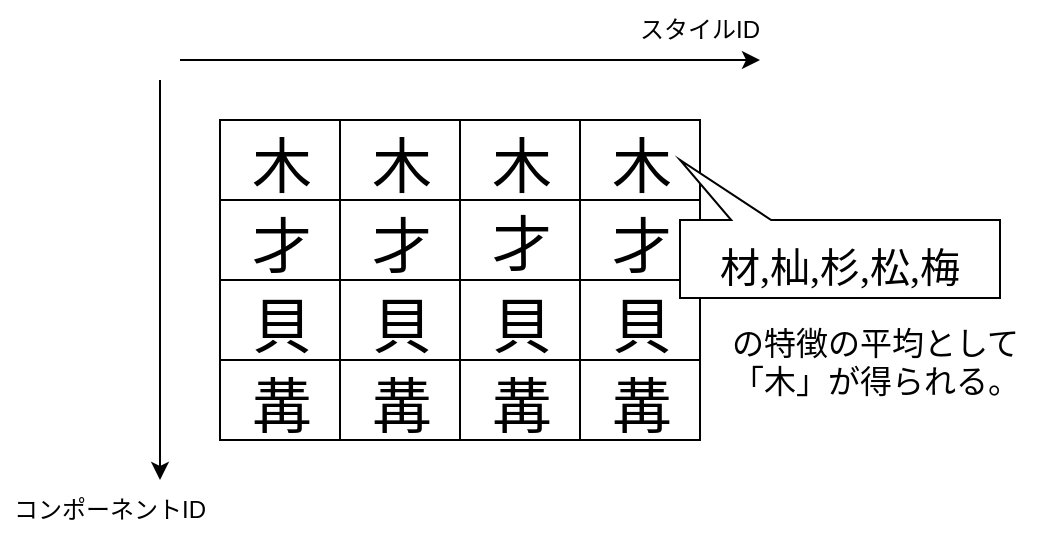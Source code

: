 <mxfile version="15.5.4" type="github">
  <diagram id="OjK8r2xayaSwBUzU3Jj6" name="Page-1">
    <mxGraphModel dx="532" dy="428" grid="1" gridSize="10" guides="1" tooltips="1" connect="1" arrows="1" fold="1" page="1" pageScale="1" pageWidth="827" pageHeight="1169" math="0" shadow="0">
      <root>
        <mxCell id="0" />
        <mxCell id="1" parent="0" />
        <mxCell id="-BRa6T81mQSPYxDjVcSn-41" value="" style="shape=table;html=1;whiteSpace=wrap;startSize=0;container=1;collapsible=0;childLayout=tableLayout;fontFamily=Helvetica;fontSize=16;" vertex="1" parent="1">
          <mxGeometry x="140" y="90" width="240" height="160" as="geometry" />
        </mxCell>
        <mxCell id="-BRa6T81mQSPYxDjVcSn-42" value="" style="shape=partialRectangle;html=1;whiteSpace=wrap;collapsible=0;dropTarget=0;pointerEvents=0;fillColor=none;top=0;left=0;bottom=0;right=0;points=[[0,0.5],[1,0.5]];portConstraint=eastwest;fontFamily=Helvetica;fontSize=16;" vertex="1" parent="-BRa6T81mQSPYxDjVcSn-41">
          <mxGeometry width="240" height="40" as="geometry" />
        </mxCell>
        <mxCell id="-BRa6T81mQSPYxDjVcSn-43" value="" style="shape=partialRectangle;html=1;whiteSpace=wrap;connectable=0;fillColor=none;top=0;left=0;bottom=0;right=0;overflow=hidden;pointerEvents=1;fontFamily=Helvetica;fontSize=16;" vertex="1" parent="-BRa6T81mQSPYxDjVcSn-42">
          <mxGeometry width="60" height="40" as="geometry">
            <mxRectangle width="60" height="40" as="alternateBounds" />
          </mxGeometry>
        </mxCell>
        <mxCell id="-BRa6T81mQSPYxDjVcSn-44" value="" style="shape=partialRectangle;html=1;whiteSpace=wrap;connectable=0;fillColor=none;top=0;left=0;bottom=0;right=0;overflow=hidden;pointerEvents=1;fontFamily=Helvetica;fontSize=16;" vertex="1" parent="-BRa6T81mQSPYxDjVcSn-42">
          <mxGeometry x="60" width="60" height="40" as="geometry">
            <mxRectangle width="60" height="40" as="alternateBounds" />
          </mxGeometry>
        </mxCell>
        <mxCell id="-BRa6T81mQSPYxDjVcSn-45" value="" style="shape=partialRectangle;html=1;whiteSpace=wrap;connectable=0;fillColor=none;top=0;left=0;bottom=0;right=0;overflow=hidden;pointerEvents=1;fontFamily=Helvetica;fontSize=16;" vertex="1" parent="-BRa6T81mQSPYxDjVcSn-42">
          <mxGeometry x="120" width="60" height="40" as="geometry">
            <mxRectangle width="60" height="40" as="alternateBounds" />
          </mxGeometry>
        </mxCell>
        <mxCell id="-BRa6T81mQSPYxDjVcSn-54" style="shape=partialRectangle;html=1;whiteSpace=wrap;connectable=0;fillColor=none;top=0;left=0;bottom=0;right=0;overflow=hidden;pointerEvents=1;fontFamily=Helvetica;fontSize=16;" vertex="1" parent="-BRa6T81mQSPYxDjVcSn-42">
          <mxGeometry x="180" width="60" height="40" as="geometry">
            <mxRectangle width="60" height="40" as="alternateBounds" />
          </mxGeometry>
        </mxCell>
        <mxCell id="-BRa6T81mQSPYxDjVcSn-46" value="" style="shape=partialRectangle;html=1;whiteSpace=wrap;collapsible=0;dropTarget=0;pointerEvents=0;fillColor=none;top=0;left=0;bottom=0;right=0;points=[[0,0.5],[1,0.5]];portConstraint=eastwest;fontFamily=Helvetica;fontSize=16;" vertex="1" parent="-BRa6T81mQSPYxDjVcSn-41">
          <mxGeometry y="40" width="240" height="40" as="geometry" />
        </mxCell>
        <mxCell id="-BRa6T81mQSPYxDjVcSn-47" value="" style="shape=partialRectangle;html=1;whiteSpace=wrap;connectable=0;fillColor=none;top=0;left=0;bottom=0;right=0;overflow=hidden;pointerEvents=1;fontFamily=Helvetica;fontSize=16;" vertex="1" parent="-BRa6T81mQSPYxDjVcSn-46">
          <mxGeometry width="60" height="40" as="geometry">
            <mxRectangle width="60" height="40" as="alternateBounds" />
          </mxGeometry>
        </mxCell>
        <mxCell id="-BRa6T81mQSPYxDjVcSn-48" value="" style="shape=partialRectangle;html=1;whiteSpace=wrap;connectable=0;fillColor=none;top=0;left=0;bottom=0;right=0;overflow=hidden;pointerEvents=1;fontFamily=Helvetica;fontSize=16;" vertex="1" parent="-BRa6T81mQSPYxDjVcSn-46">
          <mxGeometry x="60" width="60" height="40" as="geometry">
            <mxRectangle width="60" height="40" as="alternateBounds" />
          </mxGeometry>
        </mxCell>
        <mxCell id="-BRa6T81mQSPYxDjVcSn-49" value="" style="shape=partialRectangle;html=1;whiteSpace=wrap;connectable=0;fillColor=none;top=0;left=0;bottom=0;right=0;overflow=hidden;pointerEvents=1;fontFamily=Helvetica;fontSize=16;" vertex="1" parent="-BRa6T81mQSPYxDjVcSn-46">
          <mxGeometry x="120" width="60" height="40" as="geometry">
            <mxRectangle width="60" height="40" as="alternateBounds" />
          </mxGeometry>
        </mxCell>
        <mxCell id="-BRa6T81mQSPYxDjVcSn-55" style="shape=partialRectangle;html=1;whiteSpace=wrap;connectable=0;fillColor=none;top=0;left=0;bottom=0;right=0;overflow=hidden;pointerEvents=1;fontFamily=Helvetica;fontSize=16;" vertex="1" parent="-BRa6T81mQSPYxDjVcSn-46">
          <mxGeometry x="180" width="60" height="40" as="geometry">
            <mxRectangle width="60" height="40" as="alternateBounds" />
          </mxGeometry>
        </mxCell>
        <mxCell id="-BRa6T81mQSPYxDjVcSn-50" value="" style="shape=partialRectangle;html=1;whiteSpace=wrap;collapsible=0;dropTarget=0;pointerEvents=0;fillColor=none;top=0;left=0;bottom=0;right=0;points=[[0,0.5],[1,0.5]];portConstraint=eastwest;fontFamily=Helvetica;fontSize=16;" vertex="1" parent="-BRa6T81mQSPYxDjVcSn-41">
          <mxGeometry y="80" width="240" height="40" as="geometry" />
        </mxCell>
        <mxCell id="-BRa6T81mQSPYxDjVcSn-51" value="" style="shape=partialRectangle;html=1;whiteSpace=wrap;connectable=0;fillColor=none;top=0;left=0;bottom=0;right=0;overflow=hidden;pointerEvents=1;fontFamily=Helvetica;fontSize=16;" vertex="1" parent="-BRa6T81mQSPYxDjVcSn-50">
          <mxGeometry width="60" height="40" as="geometry">
            <mxRectangle width="60" height="40" as="alternateBounds" />
          </mxGeometry>
        </mxCell>
        <mxCell id="-BRa6T81mQSPYxDjVcSn-52" value="" style="shape=partialRectangle;html=1;whiteSpace=wrap;connectable=0;fillColor=none;top=0;left=0;bottom=0;right=0;overflow=hidden;pointerEvents=1;fontFamily=Helvetica;fontSize=16;" vertex="1" parent="-BRa6T81mQSPYxDjVcSn-50">
          <mxGeometry x="60" width="60" height="40" as="geometry">
            <mxRectangle width="60" height="40" as="alternateBounds" />
          </mxGeometry>
        </mxCell>
        <mxCell id="-BRa6T81mQSPYxDjVcSn-53" value="" style="shape=partialRectangle;html=1;whiteSpace=wrap;connectable=0;fillColor=none;top=0;left=0;bottom=0;right=0;overflow=hidden;pointerEvents=1;fontFamily=Helvetica;fontSize=16;" vertex="1" parent="-BRa6T81mQSPYxDjVcSn-50">
          <mxGeometry x="120" width="60" height="40" as="geometry">
            <mxRectangle width="60" height="40" as="alternateBounds" />
          </mxGeometry>
        </mxCell>
        <mxCell id="-BRa6T81mQSPYxDjVcSn-56" style="shape=partialRectangle;html=1;whiteSpace=wrap;connectable=0;fillColor=none;top=0;left=0;bottom=0;right=0;overflow=hidden;pointerEvents=1;fontFamily=Helvetica;fontSize=16;" vertex="1" parent="-BRa6T81mQSPYxDjVcSn-50">
          <mxGeometry x="180" width="60" height="40" as="geometry">
            <mxRectangle width="60" height="40" as="alternateBounds" />
          </mxGeometry>
        </mxCell>
        <mxCell id="-BRa6T81mQSPYxDjVcSn-57" style="shape=partialRectangle;html=1;whiteSpace=wrap;collapsible=0;dropTarget=0;pointerEvents=0;fillColor=none;top=0;left=0;bottom=0;right=0;points=[[0,0.5],[1,0.5]];portConstraint=eastwest;fontFamily=Helvetica;fontSize=16;" vertex="1" parent="-BRa6T81mQSPYxDjVcSn-41">
          <mxGeometry y="120" width="240" height="40" as="geometry" />
        </mxCell>
        <mxCell id="-BRa6T81mQSPYxDjVcSn-58" style="shape=partialRectangle;html=1;whiteSpace=wrap;connectable=0;fillColor=none;top=0;left=0;bottom=0;right=0;overflow=hidden;pointerEvents=1;fontFamily=Helvetica;fontSize=16;" vertex="1" parent="-BRa6T81mQSPYxDjVcSn-57">
          <mxGeometry width="60" height="40" as="geometry">
            <mxRectangle width="60" height="40" as="alternateBounds" />
          </mxGeometry>
        </mxCell>
        <mxCell id="-BRa6T81mQSPYxDjVcSn-59" style="shape=partialRectangle;html=1;whiteSpace=wrap;connectable=0;fillColor=none;top=0;left=0;bottom=0;right=0;overflow=hidden;pointerEvents=1;fontFamily=Helvetica;fontSize=16;" vertex="1" parent="-BRa6T81mQSPYxDjVcSn-57">
          <mxGeometry x="60" width="60" height="40" as="geometry">
            <mxRectangle width="60" height="40" as="alternateBounds" />
          </mxGeometry>
        </mxCell>
        <mxCell id="-BRa6T81mQSPYxDjVcSn-60" style="shape=partialRectangle;html=1;whiteSpace=wrap;connectable=0;fillColor=none;top=0;left=0;bottom=0;right=0;overflow=hidden;pointerEvents=1;fontFamily=Helvetica;fontSize=16;" vertex="1" parent="-BRa6T81mQSPYxDjVcSn-57">
          <mxGeometry x="120" width="60" height="40" as="geometry">
            <mxRectangle width="60" height="40" as="alternateBounds" />
          </mxGeometry>
        </mxCell>
        <mxCell id="-BRa6T81mQSPYxDjVcSn-61" style="shape=partialRectangle;html=1;whiteSpace=wrap;connectable=0;fillColor=none;top=0;left=0;bottom=0;right=0;overflow=hidden;pointerEvents=1;fontFamily=Helvetica;fontSize=16;" vertex="1" parent="-BRa6T81mQSPYxDjVcSn-57">
          <mxGeometry x="180" width="60" height="40" as="geometry">
            <mxRectangle width="60" height="40" as="alternateBounds" />
          </mxGeometry>
        </mxCell>
        <mxCell id="jmamQArgGEQ1hFl3yV5m-22" value="" style="endArrow=classic;html=1;rounded=0;" parent="1" edge="1">
          <mxGeometry width="50" height="50" relative="1" as="geometry">
            <mxPoint x="120" y="60" as="sourcePoint" />
            <mxPoint x="410" y="60" as="targetPoint" />
          </mxGeometry>
        </mxCell>
        <mxCell id="jmamQArgGEQ1hFl3yV5m-23" value="" style="endArrow=classic;html=1;rounded=0;" parent="1" edge="1">
          <mxGeometry width="50" height="50" relative="1" as="geometry">
            <mxPoint x="110" y="70" as="sourcePoint" />
            <mxPoint x="110" y="270" as="targetPoint" />
          </mxGeometry>
        </mxCell>
        <mxCell id="jmamQArgGEQ1hFl3yV5m-24" value="コンポーネントID" style="text;html=1;strokeColor=none;fillColor=none;align=center;verticalAlign=middle;whiteSpace=wrap;rounded=0;" parent="1" vertex="1">
          <mxGeometry x="30" y="270" width="110" height="30" as="geometry" />
        </mxCell>
        <mxCell id="jmamQArgGEQ1hFl3yV5m-25" value="スタイルID" style="text;html=1;strokeColor=none;fillColor=none;align=center;verticalAlign=middle;whiteSpace=wrap;rounded=0;" parent="1" vertex="1">
          <mxGeometry x="340" y="30" width="80" height="30" as="geometry" />
        </mxCell>
        <mxCell id="jmamQArgGEQ1hFl3yV5m-26" value="木" style="text;strokeColor=none;fillColor=none;align=left;verticalAlign=middle;spacingLeft=4;spacingRight=4;overflow=hidden;points=[[0,0.5],[1,0.5]];portConstraint=eastwest;rotatable=0;fontSize=30;fontFamily=源ノ明朝 JP;;fontSource=https%3A%2F%2Ffonts.googleapis.com%2Fcss%3Ffamily%3D%25E6%25BA%2590%25E3%2583%258E%25E6%2598%258E%25E6%259C%259D%2BJP;" parent="1" vertex="1">
          <mxGeometry x="150" y="90" width="40" height="40" as="geometry" />
        </mxCell>
        <mxCell id="jmamQArgGEQ1hFl3yV5m-27" value="木" style="text;strokeColor=none;fillColor=none;align=left;verticalAlign=middle;spacingLeft=4;spacingRight=4;overflow=hidden;points=[[0,0.5],[1,0.5]];portConstraint=eastwest;rotatable=0;fontSize=30;fontFamily=ロックンロール One;;fontSource=https%3A%2F%2Ffonts.googleapis.com%2Fcss%3Ffamily%3D%25E3%2583%25AD%25E3%2583%2583%25E3%2582%25AF%25E3%2583%25B3%25E3%2583%25AD%25E3%2583%25BC%25E3%2583%25AB%2BOne;" parent="1" vertex="1">
          <mxGeometry x="210" y="90" width="40" height="40" as="geometry" />
        </mxCell>
        <mxCell id="jmamQArgGEQ1hFl3yV5m-28" value="木" style="text;strokeColor=none;fillColor=none;align=left;verticalAlign=middle;spacingLeft=4;spacingRight=4;overflow=hidden;points=[[0,0.5],[1,0.5]];portConstraint=eastwest;rotatable=0;fontSize=30;fontFamily=ドットゴシック16;;fontSource=https%3A%2F%2Ffonts.googleapis.com%2Fcss%3Ffamily%3D%25E3%2583%2589%25E3%2583%2583%25E3%2583%2588%25E3%2582%25B4%25E3%2582%25B7%25E3%2583%2583%25E3%2582%25AF16;" parent="1" vertex="1">
          <mxGeometry x="270" y="90" width="40" height="40" as="geometry" />
        </mxCell>
        <mxCell id="jmamQArgGEQ1hFl3yV5m-29" value="木" style="text;strokeColor=none;fillColor=none;align=left;verticalAlign=middle;spacingLeft=4;spacingRight=4;overflow=hidden;points=[[0,0.5],[1,0.5]];portConstraint=eastwest;rotatable=0;fontSize=30;fontFamily=MotoyaLMaru;;fontSource=https%3A%2F%2Ffonts.googleapis.com%2Fcss%3Ffamily%3DMotoyaLMaru;" parent="1" vertex="1">
          <mxGeometry x="330" y="90" width="40" height="40" as="geometry" />
        </mxCell>
        <mxCell id="-BRa6T81mQSPYxDjVcSn-1" value="才" style="text;strokeColor=none;fillColor=none;align=left;verticalAlign=middle;spacingLeft=4;spacingRight=4;overflow=hidden;points=[[0,0.5],[1,0.5]];portConstraint=eastwest;rotatable=0;fontSize=30;fontFamily=源ノ明朝 JP;;fontSource=https%3A%2F%2Ffonts.googleapis.com%2Fcss%3Ffamily%3D%25E6%25BA%2590%25E3%2583%258E%25E6%2598%258E%25E6%259C%259D%2BJP;" vertex="1" parent="1">
          <mxGeometry x="150" y="130" width="40" height="40" as="geometry" />
        </mxCell>
        <mxCell id="-BRa6T81mQSPYxDjVcSn-2" value="才" style="text;strokeColor=none;fillColor=none;align=left;verticalAlign=middle;spacingLeft=4;spacingRight=4;overflow=hidden;points=[[0,0.5],[1,0.5]];portConstraint=eastwest;rotatable=0;fontSize=30;fontFamily=ロックンロール One;;fontSource=https%3A%2F%2Ffonts.googleapis.com%2Fcss%3Ffamily%3D%25E3%2583%25AD%25E3%2583%2583%25E3%2582%25AF%25E3%2583%25B3%25E3%2583%25AD%25E3%2583%25BC%25E3%2583%25AB%2BOne;" vertex="1" parent="1">
          <mxGeometry x="210" y="130" width="40" height="40" as="geometry" />
        </mxCell>
        <mxCell id="-BRa6T81mQSPYxDjVcSn-3" value="才" style="text;strokeColor=none;fillColor=none;align=left;verticalAlign=middle;spacingLeft=4;spacingRight=4;overflow=hidden;points=[[0,0.5],[1,0.5]];portConstraint=eastwest;rotatable=0;fontSize=30;fontFamily=ドットゴシック16;;fontSource=https%3A%2F%2Ffonts.googleapis.com%2Fcss%3Ffamily%3D%25E3%2583%2589%25E3%2583%2583%25E3%2583%2588%25E3%2582%25B4%25E3%2582%25B7%25E3%2583%2583%25E3%2582%25AF16;" vertex="1" parent="1">
          <mxGeometry x="270" y="129" width="40" height="40" as="geometry" />
        </mxCell>
        <mxCell id="-BRa6T81mQSPYxDjVcSn-4" value="才" style="text;strokeColor=none;fillColor=none;align=left;verticalAlign=middle;spacingLeft=4;spacingRight=4;overflow=hidden;points=[[0,0.5],[1,0.5]];portConstraint=eastwest;rotatable=0;fontSize=30;fontFamily=MotoyaLMaru;;fontSource=https%3A%2F%2Ffonts.googleapis.com%2Fcss%3Ffamily%3DMotoyaLMaru;" vertex="1" parent="1">
          <mxGeometry x="330" y="130" width="40" height="40" as="geometry" />
        </mxCell>
        <mxCell id="-BRa6T81mQSPYxDjVcSn-5" value="貝" style="text;strokeColor=none;fillColor=none;align=left;verticalAlign=middle;spacingLeft=4;spacingRight=4;overflow=hidden;points=[[0,0.5],[1,0.5]];portConstraint=eastwest;rotatable=0;fontSize=30;fontFamily=源ノ明朝 JP;;fontSource=https%3A%2F%2Ffonts.googleapis.com%2Fcss%3Ffamily%3D%25E6%25BA%2590%25E3%2583%258E%25E6%2598%258E%25E6%259C%259D%2BJP;" vertex="1" parent="1">
          <mxGeometry x="150" y="170" width="40" height="40" as="geometry" />
        </mxCell>
        <mxCell id="-BRa6T81mQSPYxDjVcSn-6" value="貝" style="text;strokeColor=none;fillColor=none;align=left;verticalAlign=middle;spacingLeft=4;spacingRight=4;overflow=hidden;points=[[0,0.5],[1,0.5]];portConstraint=eastwest;rotatable=0;fontSize=30;fontFamily=ロックンロール One;;fontSource=https%3A%2F%2Ffonts.googleapis.com%2Fcss%3Ffamily%3D%25E3%2583%25AD%25E3%2583%2583%25E3%2582%25AF%25E3%2583%25B3%25E3%2583%25AD%25E3%2583%25BC%25E3%2583%25AB%2BOne;" vertex="1" parent="1">
          <mxGeometry x="210" y="170" width="40" height="40" as="geometry" />
        </mxCell>
        <mxCell id="-BRa6T81mQSPYxDjVcSn-7" value="貝" style="text;strokeColor=none;fillColor=none;align=left;verticalAlign=middle;spacingLeft=4;spacingRight=4;overflow=hidden;points=[[0,0.5],[1,0.5]];portConstraint=eastwest;rotatable=0;fontSize=30;fontFamily=ドットゴシック16;;fontSource=https%3A%2F%2Ffonts.googleapis.com%2Fcss%3Ffamily%3D%25E3%2583%2589%25E3%2583%2583%25E3%2583%2588%25E3%2582%25B4%25E3%2582%25B7%25E3%2583%2583%25E3%2582%25AF16;" vertex="1" parent="1">
          <mxGeometry x="270" y="170" width="40" height="40" as="geometry" />
        </mxCell>
        <mxCell id="-BRa6T81mQSPYxDjVcSn-8" value="貝" style="text;strokeColor=none;fillColor=none;align=left;verticalAlign=middle;spacingLeft=4;spacingRight=4;overflow=hidden;points=[[0,0.5],[1,0.5]];portConstraint=eastwest;rotatable=0;fontSize=30;fontFamily=MotoyaLMaru;;fontSource=https%3A%2F%2Ffonts.googleapis.com%2Fcss%3Ffamily%3DMotoyaLMaru;" vertex="1" parent="1">
          <mxGeometry x="330" y="170" width="40" height="40" as="geometry" />
        </mxCell>
        <mxCell id="-BRa6T81mQSPYxDjVcSn-9" value="冓" style="text;strokeColor=none;fillColor=none;align=left;verticalAlign=middle;spacingLeft=4;spacingRight=4;overflow=hidden;points=[[0,0.5],[1,0.5]];portConstraint=eastwest;rotatable=0;fontSize=30;fontFamily=源ノ明朝 JP;;fontSource=https%3A%2F%2Ffonts.googleapis.com%2Fcss%3Ffamily%3D%25E6%25BA%2590%25E3%2583%258E%25E6%2598%258E%25E6%259C%259D%2BJP;" vertex="1" parent="1">
          <mxGeometry x="150" y="210" width="40" height="40" as="geometry" />
        </mxCell>
        <mxCell id="-BRa6T81mQSPYxDjVcSn-10" value="冓" style="text;strokeColor=none;fillColor=none;align=left;verticalAlign=middle;spacingLeft=4;spacingRight=4;overflow=hidden;points=[[0,0.5],[1,0.5]];portConstraint=eastwest;rotatable=0;fontSize=30;fontFamily=ロックンロール One;;fontSource=https%3A%2F%2Ffonts.googleapis.com%2Fcss%3Ffamily%3D%25E3%2583%25AD%25E3%2583%2583%25E3%2582%25AF%25E3%2583%25B3%25E3%2583%25AD%25E3%2583%25BC%25E3%2583%25AB%2BOne;" vertex="1" parent="1">
          <mxGeometry x="210" y="210" width="40" height="40" as="geometry" />
        </mxCell>
        <mxCell id="-BRa6T81mQSPYxDjVcSn-11" value="冓" style="text;strokeColor=none;fillColor=none;align=left;verticalAlign=middle;spacingLeft=4;spacingRight=4;overflow=hidden;points=[[0,0.5],[1,0.5]];portConstraint=eastwest;rotatable=0;fontSize=30;fontFamily=ドットゴシック16;;fontSource=https%3A%2F%2Ffonts.googleapis.com%2Fcss%3Ffamily%3D%25E3%2583%2589%25E3%2583%2583%25E3%2583%2588%25E3%2582%25B4%25E3%2582%25B7%25E3%2583%2583%25E3%2582%25AF16;" vertex="1" parent="1">
          <mxGeometry x="270" y="210" width="40" height="40" as="geometry" />
        </mxCell>
        <mxCell id="-BRa6T81mQSPYxDjVcSn-12" value="冓" style="text;strokeColor=none;fillColor=none;align=left;verticalAlign=middle;spacingLeft=4;spacingRight=4;overflow=hidden;points=[[0,0.5],[1,0.5]];portConstraint=eastwest;rotatable=0;fontSize=30;fontFamily=MotoyaLMaru;;fontSource=https%3A%2F%2Ffonts.googleapis.com%2Fcss%3Ffamily%3DMotoyaLMaru;" vertex="1" parent="1">
          <mxGeometry x="330" y="210" width="40" height="40" as="geometry" />
        </mxCell>
        <mxCell id="-BRa6T81mQSPYxDjVcSn-14" value="&lt;font style=&quot;font-size: 20px&quot;&gt;材,杣,杉,松,梅&lt;/font&gt;" style="shape=callout;whiteSpace=wrap;html=1;perimeter=calloutPerimeter;fontFamily=MotoyaLMaru;fontSource=https%3A%2F%2Ffonts.googleapis.com%2Fcss%3Ffamily%3DMotoyaLMaru;fontSize=30;flipV=1;size=30;position=0.16;position2=0;" vertex="1" parent="1">
          <mxGeometry x="370" y="110" width="160" height="69" as="geometry" />
        </mxCell>
        <mxCell id="-BRa6T81mQSPYxDjVcSn-15" value="の特徴の平均として&#xa;「木」が得られる。" style="text;strokeColor=none;fillColor=none;align=left;verticalAlign=middle;spacingLeft=4;spacingRight=4;overflow=hidden;points=[[0,0.5],[1,0.5]];portConstraint=eastwest;rotatable=0;fontFamily=Helvetica;fontSize=16;" vertex="1" parent="1">
          <mxGeometry x="390" y="190" width="160" height="40" as="geometry" />
        </mxCell>
      </root>
    </mxGraphModel>
  </diagram>
</mxfile>

